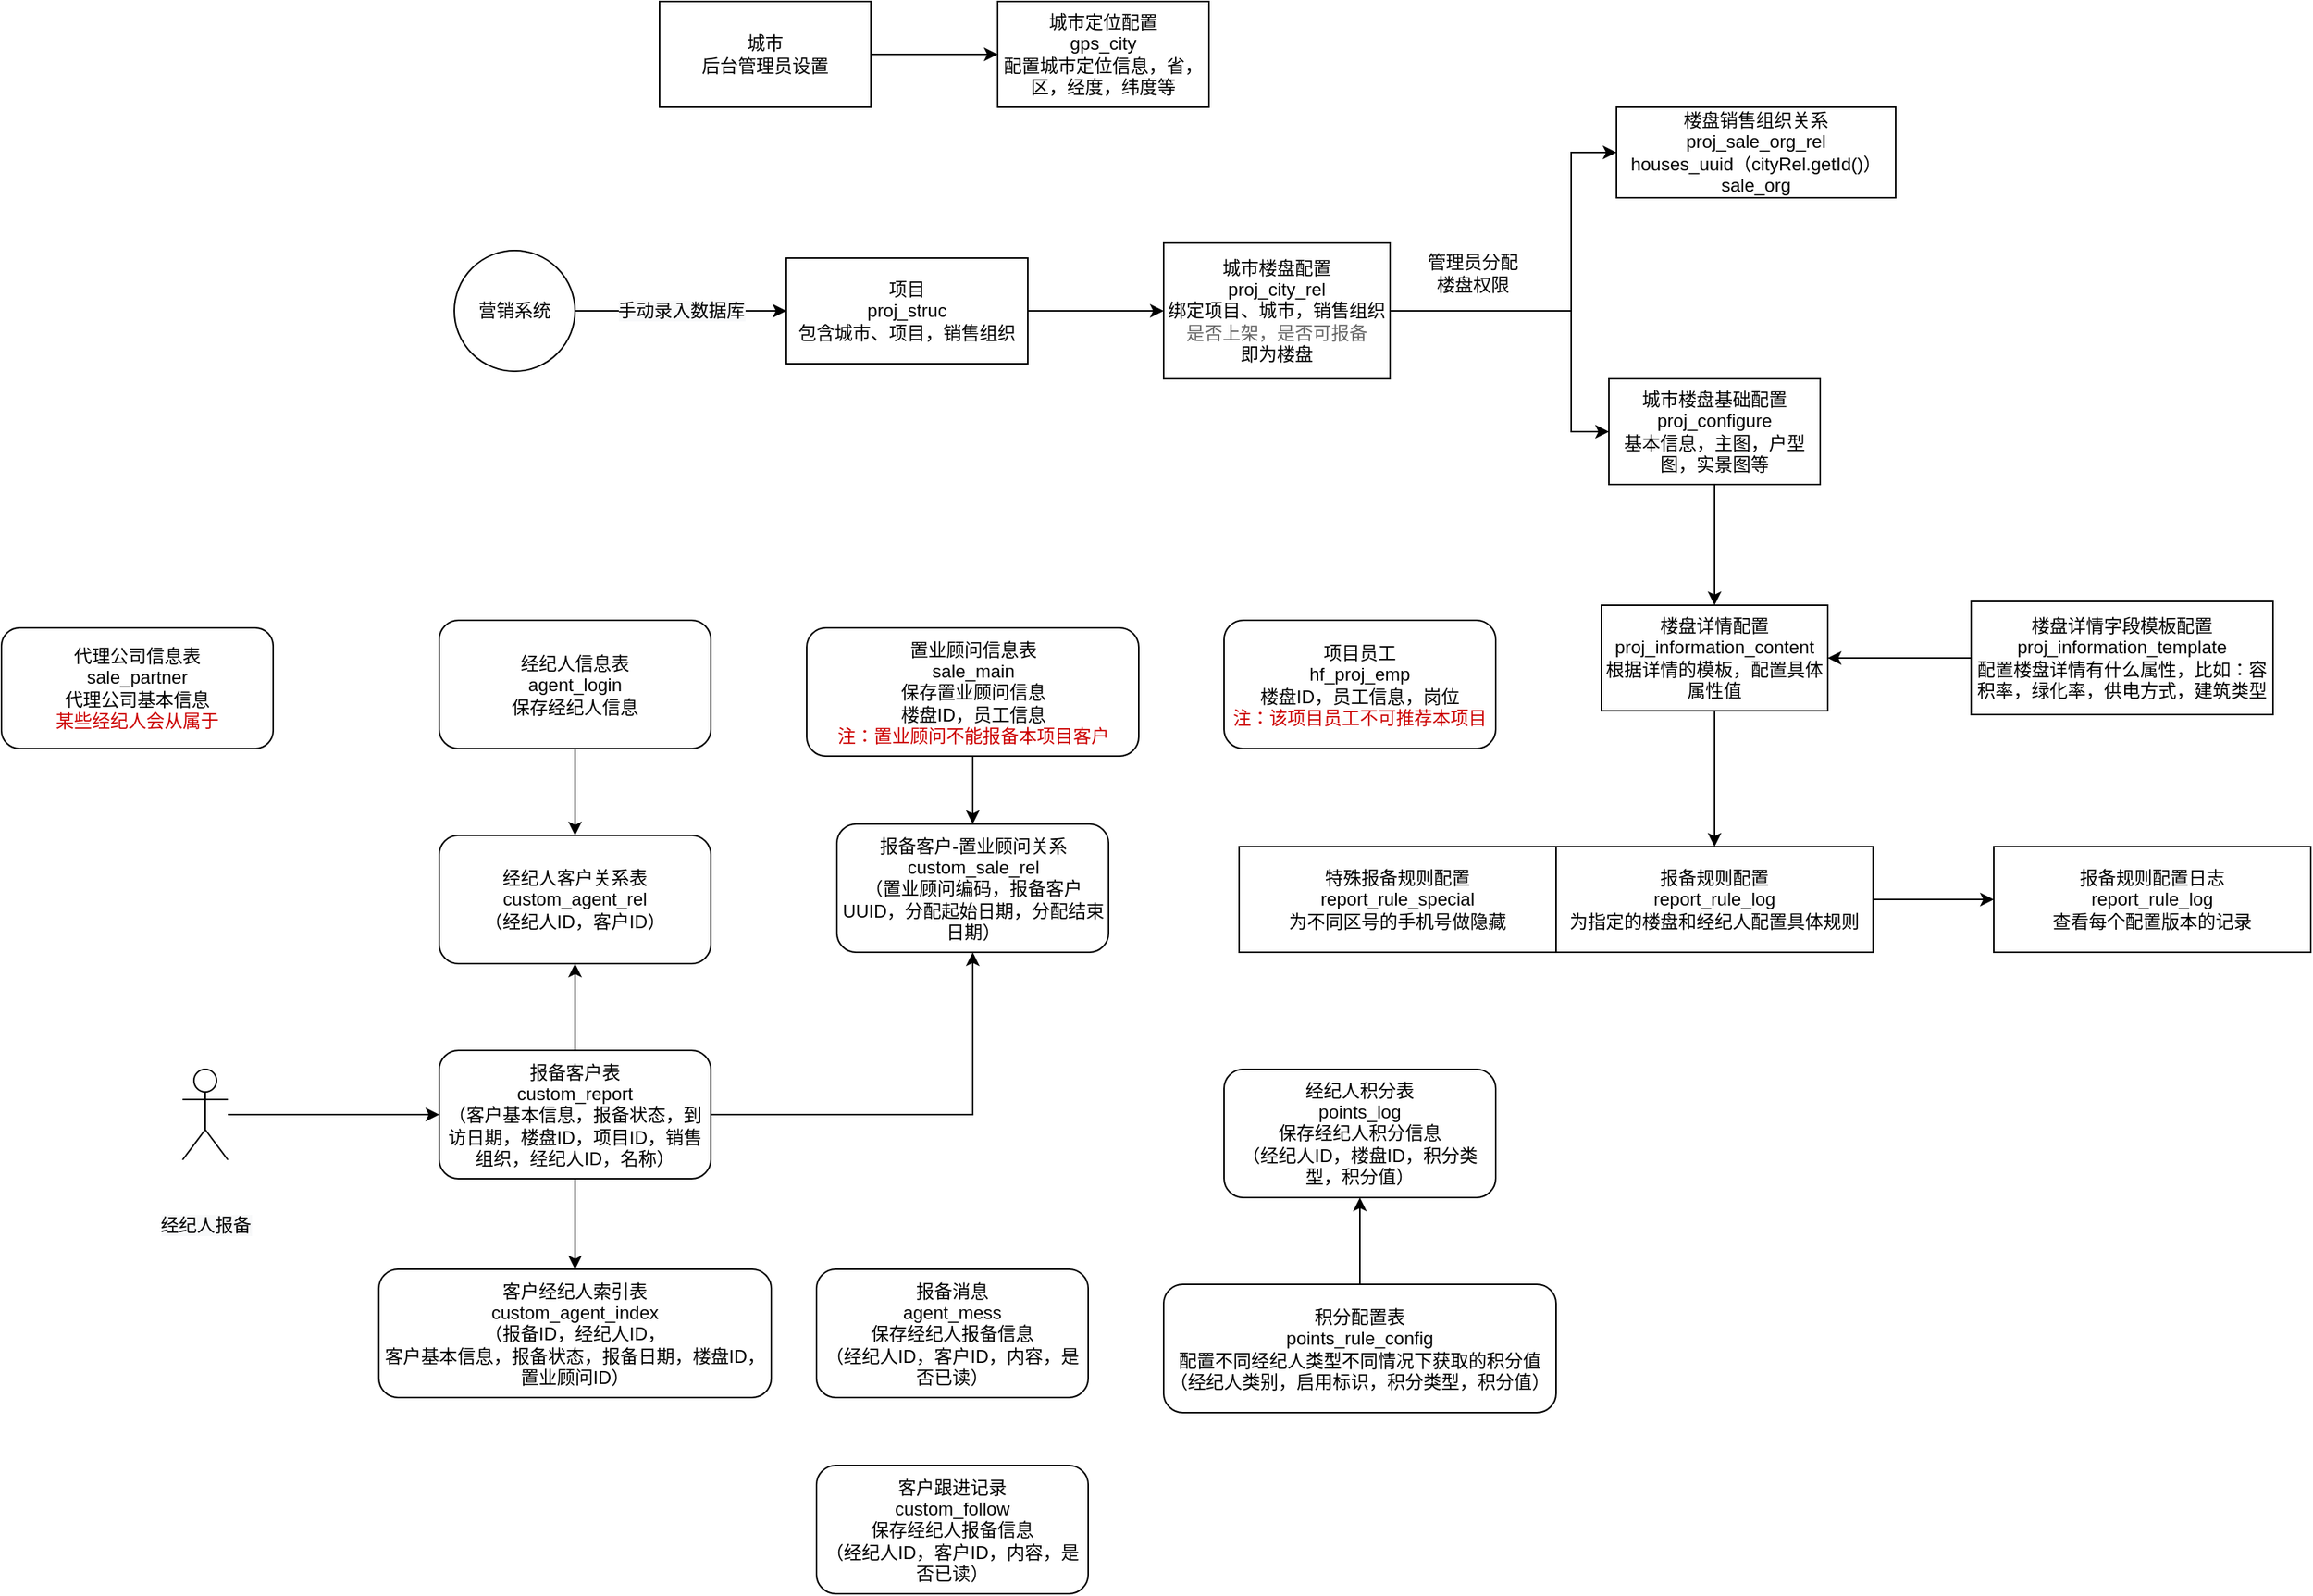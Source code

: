 <mxfile version="14.6.11" type="github" pages="3">
  <diagram id="xIlVCZdDOlZY9Qjr4O-O" name="基础表">
    <mxGraphModel dx="1609" dy="1606" grid="1" gridSize="10" guides="1" tooltips="1" connect="1" arrows="1" fold="1" page="1" pageScale="1" pageWidth="827" pageHeight="1169" math="0" shadow="0">
      <root>
        <mxCell id="0" />
        <mxCell id="1" parent="0" />
        <mxCell id="DC7e0HeSG_NtiGx8V0Lg-10" style="edgeStyle=orthogonalEdgeStyle;rounded=0;orthogonalLoop=1;jettySize=auto;html=1;entryX=0;entryY=0.5;entryDx=0;entryDy=0;" parent="1" source="DC7e0HeSG_NtiGx8V0Lg-1" target="DC7e0HeSG_NtiGx8V0Lg-7" edge="1">
          <mxGeometry relative="1" as="geometry" />
        </mxCell>
        <mxCell id="DC7e0HeSG_NtiGx8V0Lg-1" value="项目&lt;br&gt;proj_struc&lt;br&gt;包含城市、项目，销售组织" style="rounded=0;whiteSpace=wrap;html=1;" parent="1" vertex="1">
          <mxGeometry x="180" y="60" width="160" height="70" as="geometry" />
        </mxCell>
        <mxCell id="DC7e0HeSG_NtiGx8V0Lg-6" value="" style="edgeStyle=orthogonalEdgeStyle;rounded=0;orthogonalLoop=1;jettySize=auto;html=1;" parent="1" source="DC7e0HeSG_NtiGx8V0Lg-2" target="DC7e0HeSG_NtiGx8V0Lg-3" edge="1">
          <mxGeometry relative="1" as="geometry" />
        </mxCell>
        <mxCell id="DC7e0HeSG_NtiGx8V0Lg-2" value="城市&lt;br&gt;后台管理员设置" style="rounded=0;whiteSpace=wrap;html=1;" parent="1" vertex="1">
          <mxGeometry x="96" y="-110" width="140" height="70" as="geometry" />
        </mxCell>
        <mxCell id="DC7e0HeSG_NtiGx8V0Lg-3" value="城市定位配置&lt;br&gt;gps_city&lt;br&gt;配置城市定位信息，省，区，经度，纬度等" style="rounded=0;whiteSpace=wrap;html=1;" parent="1" vertex="1">
          <mxGeometry x="320" y="-110" width="140" height="70" as="geometry" />
        </mxCell>
        <mxCell id="DC7e0HeSG_NtiGx8V0Lg-12" value="" style="edgeStyle=orthogonalEdgeStyle;rounded=0;orthogonalLoop=1;jettySize=auto;html=1;" parent="1" source="DC7e0HeSG_NtiGx8V0Lg-7" target="DC7e0HeSG_NtiGx8V0Lg-11" edge="1">
          <mxGeometry relative="1" as="geometry">
            <Array as="points">
              <mxPoint x="700" y="95" />
              <mxPoint x="700" y="175" />
            </Array>
          </mxGeometry>
        </mxCell>
        <mxCell id="DC7e0HeSG_NtiGx8V0Lg-20" style="edgeStyle=orthogonalEdgeStyle;rounded=0;orthogonalLoop=1;jettySize=auto;html=1;entryX=0;entryY=0.5;entryDx=0;entryDy=0;" parent="1" source="DC7e0HeSG_NtiGx8V0Lg-7" target="DC7e0HeSG_NtiGx8V0Lg-19" edge="1">
          <mxGeometry relative="1" as="geometry">
            <Array as="points">
              <mxPoint x="700" y="95" />
              <mxPoint x="700" y="-10" />
            </Array>
          </mxGeometry>
        </mxCell>
        <mxCell id="DC7e0HeSG_NtiGx8V0Lg-7" value="城市楼盘配置&lt;br&gt;proj_city_rel&lt;br&gt;绑定项目、城市，销售组织&lt;br&gt;&lt;span style=&quot;color: rgb(102 , 102 , 102) ; font-family: &amp;#34;microsoft yahei&amp;#34; ; text-align: left ; background-color: rgb(255 , 255 , 255)&quot;&gt;是否上架，是否可报备&lt;/span&gt;&lt;br style=&quot;color: rgb(102 , 102 , 102) ; font-family: &amp;#34;microsoft yahei&amp;#34; ; text-align: left&quot;&gt;即为楼盘" style="rounded=0;whiteSpace=wrap;html=1;" parent="1" vertex="1">
          <mxGeometry x="430" y="50" width="150" height="90" as="geometry" />
        </mxCell>
        <mxCell id="DC7e0HeSG_NtiGx8V0Lg-9" value="&lt;span style=&quot;font-size: 12px ; background-color: rgb(248 , 249 , 250)&quot;&gt;手动录入数据库&lt;/span&gt;" style="edgeStyle=orthogonalEdgeStyle;rounded=0;orthogonalLoop=1;jettySize=auto;html=1;" parent="1" source="DC7e0HeSG_NtiGx8V0Lg-8" target="DC7e0HeSG_NtiGx8V0Lg-1" edge="1">
          <mxGeometry relative="1" as="geometry" />
        </mxCell>
        <mxCell id="DC7e0HeSG_NtiGx8V0Lg-8" value="营销系统" style="ellipse;whiteSpace=wrap;html=1;aspect=fixed;" parent="1" vertex="1">
          <mxGeometry x="-40" y="55" width="80" height="80" as="geometry" />
        </mxCell>
        <mxCell id="DC7e0HeSG_NtiGx8V0Lg-14" value="" style="edgeStyle=orthogonalEdgeStyle;rounded=0;orthogonalLoop=1;jettySize=auto;html=1;" parent="1" source="DC7e0HeSG_NtiGx8V0Lg-11" target="DC7e0HeSG_NtiGx8V0Lg-13" edge="1">
          <mxGeometry relative="1" as="geometry" />
        </mxCell>
        <mxCell id="DC7e0HeSG_NtiGx8V0Lg-11" value="城市楼盘基础配置&lt;br&gt;proj_configure&lt;br&gt;基本信息，主图，户型图，实景图等" style="rounded=0;whiteSpace=wrap;html=1;" parent="1" vertex="1">
          <mxGeometry x="725" y="140" width="140" height="70" as="geometry" />
        </mxCell>
        <mxCell id="DC7e0HeSG_NtiGx8V0Lg-22" value="" style="edgeStyle=orthogonalEdgeStyle;rounded=0;orthogonalLoop=1;jettySize=auto;html=1;" parent="1" source="DC7e0HeSG_NtiGx8V0Lg-13" target="DC7e0HeSG_NtiGx8V0Lg-21" edge="1">
          <mxGeometry relative="1" as="geometry" />
        </mxCell>
        <mxCell id="DC7e0HeSG_NtiGx8V0Lg-13" value="楼盘详情配置&lt;br&gt;proj_information_content&lt;br&gt;根据详情的模板，配置具体属性值" style="rounded=0;whiteSpace=wrap;html=1;" parent="1" vertex="1">
          <mxGeometry x="720" y="290" width="150" height="70" as="geometry" />
        </mxCell>
        <mxCell id="DC7e0HeSG_NtiGx8V0Lg-18" value="" style="edgeStyle=orthogonalEdgeStyle;rounded=0;orthogonalLoop=1;jettySize=auto;html=1;" parent="1" source="DC7e0HeSG_NtiGx8V0Lg-15" target="DC7e0HeSG_NtiGx8V0Lg-13" edge="1">
          <mxGeometry relative="1" as="geometry" />
        </mxCell>
        <mxCell id="DC7e0HeSG_NtiGx8V0Lg-15" value="楼盘详情字段模板配置&lt;br&gt;proj_information_template&lt;br&gt;配置楼盘详情有什么属性，比如：容积率，绿化率，供电方式，建筑类型" style="whiteSpace=wrap;html=1;rounded=0;" parent="1" vertex="1">
          <mxGeometry x="965" y="287.5" width="200" height="75" as="geometry" />
        </mxCell>
        <mxCell id="DC7e0HeSG_NtiGx8V0Lg-19" value="楼盘销售组织关系&lt;br&gt;proj_sale_org_rel&lt;br&gt;houses_uuid（cityRel.getId()）&lt;br&gt;sale_org" style="rounded=0;whiteSpace=wrap;html=1;" parent="1" vertex="1">
          <mxGeometry x="730" y="-40" width="185" height="60" as="geometry" />
        </mxCell>
        <mxCell id="DC7e0HeSG_NtiGx8V0Lg-24" value="" style="edgeStyle=orthogonalEdgeStyle;rounded=0;orthogonalLoop=1;jettySize=auto;html=1;" parent="1" source="DC7e0HeSG_NtiGx8V0Lg-21" target="DC7e0HeSG_NtiGx8V0Lg-23" edge="1">
          <mxGeometry relative="1" as="geometry" />
        </mxCell>
        <mxCell id="DC7e0HeSG_NtiGx8V0Lg-21" value="报备规则配置&lt;br&gt;report_rule_log&lt;br&gt;为指定的楼盘和经纪人配置具体规则" style="rounded=0;whiteSpace=wrap;html=1;" parent="1" vertex="1">
          <mxGeometry x="690" y="450" width="210" height="70" as="geometry" />
        </mxCell>
        <mxCell id="DC7e0HeSG_NtiGx8V0Lg-23" value="报备规则配置日志&lt;br&gt;report_rule_log&lt;br&gt;查看每个配置版本的记录" style="rounded=0;whiteSpace=wrap;html=1;" parent="1" vertex="1">
          <mxGeometry x="980" y="450" width="210" height="70" as="geometry" />
        </mxCell>
        <mxCell id="DC7e0HeSG_NtiGx8V0Lg-25" value="特殊报备规则配置&lt;br&gt;report_rule_special&lt;br&gt;为不同区号的手机号做隐藏" style="rounded=0;whiteSpace=wrap;html=1;" parent="1" vertex="1">
          <mxGeometry x="480" y="450" width="210" height="70" as="geometry" />
        </mxCell>
        <mxCell id="zMM6IemWBoXINyx8_3QI-1" value="管理员分配楼盘权限" style="text;html=1;strokeColor=none;fillColor=none;align=center;verticalAlign=middle;whiteSpace=wrap;rounded=0;" parent="1" vertex="1">
          <mxGeometry x="600" y="60" width="70" height="20" as="geometry" />
        </mxCell>
        <mxCell id="zMM6IemWBoXINyx8_3QI-2" value="项目员工&lt;br&gt;hf_proj_emp&lt;br&gt;楼盘ID，员工信息，岗位&lt;br&gt;&lt;font color=&quot;#cc0000&quot;&gt;注：该项目员工不可推荐本项目&lt;/font&gt;" style="rounded=1;whiteSpace=wrap;html=1;" parent="1" vertex="1">
          <mxGeometry x="470" y="300" width="180" height="85" as="geometry" />
        </mxCell>
        <mxCell id="zMM6IemWBoXINyx8_3QI-12" value="" style="edgeStyle=orthogonalEdgeStyle;rounded=0;orthogonalLoop=1;jettySize=auto;html=1;" parent="1" source="zMM6IemWBoXINyx8_3QI-3" target="zMM6IemWBoXINyx8_3QI-8" edge="1">
          <mxGeometry relative="1" as="geometry" />
        </mxCell>
        <mxCell id="zMM6IemWBoXINyx8_3QI-3" value="经纪人信息表&lt;br&gt;agent_login&lt;br&gt;保存经纪人信息" style="rounded=1;whiteSpace=wrap;html=1;" parent="1" vertex="1">
          <mxGeometry x="-50" y="300" width="180" height="85" as="geometry" />
        </mxCell>
        <mxCell id="zKEzlOZNm5KmkRPCfUf5-8" value="" style="edgeStyle=orthogonalEdgeStyle;rounded=0;orthogonalLoop=1;jettySize=auto;html=1;" parent="1" source="zMM6IemWBoXINyx8_3QI-4" target="zKEzlOZNm5KmkRPCfUf5-6" edge="1">
          <mxGeometry relative="1" as="geometry" />
        </mxCell>
        <mxCell id="zMM6IemWBoXINyx8_3QI-4" value="置业顾问信息表&lt;br&gt;sale_main&lt;br&gt;保存置业顾问信息&lt;br&gt;楼盘ID，员工信息&lt;br&gt;&lt;font color=&quot;#cc0000&quot;&gt;注：置业顾问不能报备本项目客户&lt;/font&gt;" style="rounded=1;whiteSpace=wrap;html=1;" parent="1" vertex="1">
          <mxGeometry x="193.5" y="305" width="220" height="85" as="geometry" />
        </mxCell>
        <mxCell id="zMM6IemWBoXINyx8_3QI-5" value="经纪人积分表&lt;br&gt;points_log&lt;br&gt;保存经纪人积分信息&lt;br&gt;（经纪人ID，楼盘ID，积分类型，积分值）" style="rounded=1;whiteSpace=wrap;html=1;" parent="1" vertex="1">
          <mxGeometry x="470" y="597.5" width="180" height="85" as="geometry" />
        </mxCell>
        <mxCell id="zMM6IemWBoXINyx8_3QI-7" value="" style="edgeStyle=orthogonalEdgeStyle;rounded=0;orthogonalLoop=1;jettySize=auto;html=1;" parent="1" source="zMM6IemWBoXINyx8_3QI-6" target="zMM6IemWBoXINyx8_3QI-5" edge="1">
          <mxGeometry relative="1" as="geometry" />
        </mxCell>
        <mxCell id="zMM6IemWBoXINyx8_3QI-6" value="积分配置表&lt;br&gt;points_rule_config&lt;br&gt;配置不同经纪人类型不同情况下获取的积分值&lt;br&gt;（经纪人类别，启用标识，积分类型，积分值）" style="rounded=1;whiteSpace=wrap;html=1;" parent="1" vertex="1">
          <mxGeometry x="430" y="740" width="260" height="85" as="geometry" />
        </mxCell>
        <mxCell id="zMM6IemWBoXINyx8_3QI-8" value="经纪人客户关系表&lt;br&gt;custom_agent_rel&lt;br&gt;（经纪人ID，客户ID）" style="rounded=1;whiteSpace=wrap;html=1;" parent="1" vertex="1">
          <mxGeometry x="-50" y="442.5" width="180" height="85" as="geometry" />
        </mxCell>
        <mxCell id="zMM6IemWBoXINyx8_3QI-13" value="" style="edgeStyle=orthogonalEdgeStyle;rounded=0;orthogonalLoop=1;jettySize=auto;html=1;" parent="1" source="zMM6IemWBoXINyx8_3QI-9" target="zMM6IemWBoXINyx8_3QI-8" edge="1">
          <mxGeometry relative="1" as="geometry" />
        </mxCell>
        <mxCell id="zKEzlOZNm5KmkRPCfUf5-5" value="" style="edgeStyle=orthogonalEdgeStyle;rounded=0;orthogonalLoop=1;jettySize=auto;html=1;" parent="1" source="zMM6IemWBoXINyx8_3QI-9" target="zKEzlOZNm5KmkRPCfUf5-4" edge="1">
          <mxGeometry relative="1" as="geometry" />
        </mxCell>
        <mxCell id="zKEzlOZNm5KmkRPCfUf5-7" style="edgeStyle=orthogonalEdgeStyle;rounded=0;orthogonalLoop=1;jettySize=auto;html=1;entryX=0.5;entryY=1;entryDx=0;entryDy=0;" parent="1" source="zMM6IemWBoXINyx8_3QI-9" target="zKEzlOZNm5KmkRPCfUf5-6" edge="1">
          <mxGeometry relative="1" as="geometry" />
        </mxCell>
        <mxCell id="zMM6IemWBoXINyx8_3QI-9" value="报备客户表&lt;br&gt;custom_report&lt;br&gt;（客户基本信息，报备状态，到访日期，楼盘ID，项目ID，销售组织，经纪人ID，名称）" style="rounded=1;whiteSpace=wrap;html=1;" parent="1" vertex="1">
          <mxGeometry x="-50" y="585" width="180" height="85" as="geometry" />
        </mxCell>
        <mxCell id="zMM6IemWBoXINyx8_3QI-15" value="代理公司信息表&lt;br&gt;sale_partner&lt;br&gt;代理公司基本信息&lt;br&gt;&lt;font color=&quot;#cc0000&quot;&gt;某些经纪人会从属于&lt;/font&gt;" style="rounded=1;whiteSpace=wrap;html=1;" parent="1" vertex="1">
          <mxGeometry x="-340" y="305" width="180" height="80" as="geometry" />
        </mxCell>
        <mxCell id="zKEzlOZNm5KmkRPCfUf5-3" style="edgeStyle=orthogonalEdgeStyle;rounded=0;orthogonalLoop=1;jettySize=auto;html=1;entryX=0;entryY=0.5;entryDx=0;entryDy=0;" parent="1" source="zKEzlOZNm5KmkRPCfUf5-2" target="zMM6IemWBoXINyx8_3QI-9" edge="1">
          <mxGeometry relative="1" as="geometry" />
        </mxCell>
        <mxCell id="zKEzlOZNm5KmkRPCfUf5-2" value="&#xa;&#xa;&lt;span style=&quot;color: rgb(0, 0, 0); font-family: helvetica; font-size: 12px; font-style: normal; font-weight: 400; letter-spacing: normal; text-align: center; text-indent: 0px; text-transform: none; word-spacing: 0px; background-color: rgb(248, 249, 250); display: inline; float: none;&quot;&gt;经纪人报备&lt;/span&gt;&#xa;&#xa;" style="shape=umlActor;verticalLabelPosition=bottom;verticalAlign=top;html=1;outlineConnect=0;" parent="1" vertex="1">
          <mxGeometry x="-220" y="597.5" width="30" height="60" as="geometry" />
        </mxCell>
        <mxCell id="zKEzlOZNm5KmkRPCfUf5-4" value="客户经纪人索引表&lt;br&gt;custom_agent_index&lt;br&gt;（报备ID，经纪人ID，&lt;br&gt;客户基本信息，报备状态，报备日期，楼盘ID，置业顾问ID）" style="rounded=1;whiteSpace=wrap;html=1;" parent="1" vertex="1">
          <mxGeometry x="-90" y="730" width="260" height="85" as="geometry" />
        </mxCell>
        <mxCell id="zKEzlOZNm5KmkRPCfUf5-6" value="报备客户-置业顾问关系custom_sale_rel&lt;br&gt;（置业顾问编码，报备客户UUID，分配起始日期，分配结束日期）" style="rounded=1;whiteSpace=wrap;html=1;" parent="1" vertex="1">
          <mxGeometry x="213.5" y="435" width="180" height="85" as="geometry" />
        </mxCell>
        <mxCell id="zKEzlOZNm5KmkRPCfUf5-9" value="报备消息&lt;br&gt;agent_mess&lt;br&gt;保存经纪人报备信息&lt;br&gt;（经纪人ID，客户ID，内容，是否已读）" style="rounded=1;whiteSpace=wrap;html=1;" parent="1" vertex="1">
          <mxGeometry x="200" y="730" width="180" height="85" as="geometry" />
        </mxCell>
        <mxCell id="zKEzlOZNm5KmkRPCfUf5-10" value="客户跟进记录&lt;br&gt;custom_follow&lt;br&gt;保存经纪人报备信息&lt;br&gt;（经纪人ID，客户ID，内容，是否已读）" style="rounded=1;whiteSpace=wrap;html=1;" parent="1" vertex="1">
          <mxGeometry x="200" y="860" width="180" height="85" as="geometry" />
        </mxCell>
      </root>
    </mxGraphModel>
  </diagram>
  <diagram id="Ph4oWkCc1so2p2m-8Aud" name="报备流程">
    <mxGraphModel dx="1609" dy="437" grid="1" gridSize="10" guides="1" tooltips="1" connect="1" arrows="1" fold="1" page="1" pageScale="1" pageWidth="827" pageHeight="1169" math="0" shadow="0">
      <root>
        <mxCell id="snALRQf0KPC2thOi0vR9-0" />
        <mxCell id="snALRQf0KPC2thOi0vR9-1" parent="snALRQf0KPC2thOi0vR9-0" />
        <mxCell id="88gzxgevhP1TGfXoF3ZP-3" value="校验成功" style="edgeStyle=orthogonalEdgeStyle;rounded=0;orthogonalLoop=1;jettySize=auto;html=1;" parent="snALRQf0KPC2thOi0vR9-1" source="-LBl5xqXctNl3dhZaHb8-0" target="88gzxgevhP1TGfXoF3ZP-2" edge="1">
          <mxGeometry relative="1" as="geometry" />
        </mxCell>
        <mxCell id="88gzxgevhP1TGfXoF3ZP-5" value="" style="edgeStyle=orthogonalEdgeStyle;rounded=0;orthogonalLoop=1;jettySize=auto;html=1;" parent="snALRQf0KPC2thOi0vR9-1" source="-LBl5xqXctNl3dhZaHb8-0" target="88gzxgevhP1TGfXoF3ZP-4" edge="1">
          <mxGeometry relative="1" as="geometry" />
        </mxCell>
        <mxCell id="88gzxgevhP1TGfXoF3ZP-6" value="校验失败" style="edgeLabel;html=1;align=center;verticalAlign=middle;resizable=0;points=[];" parent="88gzxgevhP1TGfXoF3ZP-5" vertex="1" connectable="0">
          <mxGeometry x="-0.252" y="-1" relative="1" as="geometry">
            <mxPoint as="offset" />
          </mxGeometry>
        </mxCell>
        <mxCell id="-LBl5xqXctNl3dhZaHb8-0" value="根据报备规则，对报备数据进行校验" style="rounded=1;whiteSpace=wrap;html=1;" parent="snALRQf0KPC2thOi0vR9-1" vertex="1">
          <mxGeometry x="310" y="150" width="120" height="60" as="geometry" />
        </mxCell>
        <mxCell id="88gzxgevhP1TGfXoF3ZP-1" value="" style="edgeStyle=orthogonalEdgeStyle;rounded=0;orthogonalLoop=1;jettySize=auto;html=1;" parent="snALRQf0KPC2thOi0vR9-1" source="88gzxgevhP1TGfXoF3ZP-0" target="-LBl5xqXctNl3dhZaHb8-0" edge="1">
          <mxGeometry relative="1" as="geometry" />
        </mxCell>
        <mxCell id="88gzxgevhP1TGfXoF3ZP-0" value="报备客户" style="shape=umlActor;verticalLabelPosition=bottom;verticalAlign=top;html=1;outlineConnect=0;" parent="snALRQf0KPC2thOi0vR9-1" vertex="1">
          <mxGeometry x="355" y="20" width="30" height="60" as="geometry" />
        </mxCell>
        <mxCell id="88gzxgevhP1TGfXoF3ZP-8" value="" style="edgeStyle=orthogonalEdgeStyle;rounded=0;orthogonalLoop=1;jettySize=auto;html=1;" parent="snALRQf0KPC2thOi0vR9-1" source="88gzxgevhP1TGfXoF3ZP-2" target="88gzxgevhP1TGfXoF3ZP-7" edge="1">
          <mxGeometry relative="1" as="geometry" />
        </mxCell>
        <mxCell id="88gzxgevhP1TGfXoF3ZP-2" value="调用报备保存流程" style="whiteSpace=wrap;html=1;rounded=1;" parent="snALRQf0KPC2thOi0vR9-1" vertex="1">
          <mxGeometry x="310" y="290" width="120" height="60" as="geometry" />
        </mxCell>
        <mxCell id="88gzxgevhP1TGfXoF3ZP-4" value="返回错误提示" style="whiteSpace=wrap;html=1;rounded=1;" parent="snALRQf0KPC2thOi0vR9-1" vertex="1">
          <mxGeometry x="660" y="150" width="120" height="60" as="geometry" />
        </mxCell>
        <mxCell id="88gzxgevhP1TGfXoF3ZP-10" value="有报备" style="edgeStyle=orthogonalEdgeStyle;rounded=0;orthogonalLoop=1;jettySize=auto;html=1;" parent="snALRQf0KPC2thOi0vR9-1" source="88gzxgevhP1TGfXoF3ZP-7" target="88gzxgevhP1TGfXoF3ZP-9" edge="1">
          <mxGeometry relative="1" as="geometry" />
        </mxCell>
        <mxCell id="88gzxgevhP1TGfXoF3ZP-21" style="edgeStyle=orthogonalEdgeStyle;rounded=0;orthogonalLoop=1;jettySize=auto;html=1;" parent="snALRQf0KPC2thOi0vR9-1" source="88gzxgevhP1TGfXoF3ZP-7" target="88gzxgevhP1TGfXoF3ZP-20" edge="1">
          <mxGeometry relative="1" as="geometry" />
        </mxCell>
        <mxCell id="88gzxgevhP1TGfXoF3ZP-22" value="无报备" style="edgeLabel;html=1;align=center;verticalAlign=middle;resizable=0;points=[];" parent="88gzxgevhP1TGfXoF3ZP-21" vertex="1" connectable="0">
          <mxGeometry x="-0.333" y="2" relative="1" as="geometry">
            <mxPoint as="offset" />
          </mxGeometry>
        </mxCell>
        <mxCell id="88gzxgevhP1TGfXoF3ZP-7" value="&lt;div class=&quot;lake-content&quot;&gt;&lt;span class=&quot;ne-text&quot; style=&quot;color: #808080&quot;&gt;楼盘ID+客户手机查看是否已经有报备&lt;/span&gt;&lt;/div&gt;" style="whiteSpace=wrap;html=1;rounded=1;" parent="snALRQf0KPC2thOi0vR9-1" vertex="1">
          <mxGeometry x="310" y="390" width="120" height="60" as="geometry" />
        </mxCell>
        <mxCell id="88gzxgevhP1TGfXoF3ZP-12" value="是机构" style="edgeStyle=orthogonalEdgeStyle;rounded=0;orthogonalLoop=1;jettySize=auto;html=1;" parent="snALRQf0KPC2thOi0vR9-1" source="88gzxgevhP1TGfXoF3ZP-9" target="88gzxgevhP1TGfXoF3ZP-11" edge="1">
          <mxGeometry relative="1" as="geometry" />
        </mxCell>
        <mxCell id="88gzxgevhP1TGfXoF3ZP-18" style="edgeStyle=orthogonalEdgeStyle;rounded=0;orthogonalLoop=1;jettySize=auto;html=1;entryX=0;entryY=0.5;entryDx=0;entryDy=0;" parent="snALRQf0KPC2thOi0vR9-1" source="88gzxgevhP1TGfXoF3ZP-9" target="88gzxgevhP1TGfXoF3ZP-17" edge="1">
          <mxGeometry relative="1" as="geometry">
            <Array as="points">
              <mxPoint x="580" y="585" />
            </Array>
          </mxGeometry>
        </mxCell>
        <mxCell id="88gzxgevhP1TGfXoF3ZP-19" value="不是机构" style="edgeLabel;html=1;align=center;verticalAlign=middle;resizable=0;points=[];" parent="88gzxgevhP1TGfXoF3ZP-18" vertex="1" connectable="0">
          <mxGeometry x="-0.154" y="-5" relative="1" as="geometry">
            <mxPoint as="offset" />
          </mxGeometry>
        </mxCell>
        <mxCell id="88gzxgevhP1TGfXoF3ZP-9" value="&lt;div class=&quot;lake-content&quot;&gt;&lt;span class=&quot;ne-text&quot; style=&quot;color: #808080&quot;&gt;当前经纪人是否机构&lt;/span&gt;&lt;/div&gt;" style="whiteSpace=wrap;html=1;rounded=1;" parent="snALRQf0KPC2thOi0vR9-1" vertex="1">
          <mxGeometry x="520" y="390" width="120" height="60" as="geometry" />
        </mxCell>
        <mxCell id="88gzxgevhP1TGfXoF3ZP-14" value="有找到" style="edgeStyle=orthogonalEdgeStyle;rounded=0;orthogonalLoop=1;jettySize=auto;html=1;" parent="snALRQf0KPC2thOi0vR9-1" source="88gzxgevhP1TGfXoF3ZP-11" target="88gzxgevhP1TGfXoF3ZP-13" edge="1">
          <mxGeometry relative="1" as="geometry" />
        </mxCell>
        <mxCell id="88gzxgevhP1TGfXoF3ZP-11" value="&lt;div class=&quot;lake-content&quot;&gt;&lt;span class=&quot;ne-text&quot; style=&quot;color: #808080&quot;&gt;根据报备ID找到旧的经纪人&lt;/span&gt;&lt;/div&gt;" style="whiteSpace=wrap;html=1;rounded=1;" parent="snALRQf0KPC2thOi0vR9-1" vertex="1">
          <mxGeometry x="720" y="390" width="120" height="60" as="geometry" />
        </mxCell>
        <mxCell id="88gzxgevhP1TGfXoF3ZP-16" value="&amp;nbsp;不是机构" style="edgeStyle=orthogonalEdgeStyle;rounded=0;orthogonalLoop=1;jettySize=auto;html=1;exitX=0.5;exitY=1;exitDx=0;exitDy=0;exitPerimeter=0;entryX=0.5;entryY=0;entryDx=0;entryDy=0;" parent="snALRQf0KPC2thOi0vR9-1" source="88gzxgevhP1TGfXoF3ZP-13" target="88gzxgevhP1TGfXoF3ZP-17" edge="1">
          <mxGeometry relative="1" as="geometry">
            <mxPoint x="1039" y="420" as="sourcePoint" />
            <mxPoint x="1065" y="660" as="targetPoint" />
          </mxGeometry>
        </mxCell>
        <mxCell id="88gzxgevhP1TGfXoF3ZP-13" value="&lt;div class=&quot;lake-content&quot;&gt;&lt;span class=&quot;ne-text&quot; style=&quot;color: #808080&quot;&gt;旧的经纪人是否机构&lt;/span&gt;&lt;/div&gt;" style="whiteSpace=wrap;html=1;rounded=1;" parent="snALRQf0KPC2thOi0vR9-1" vertex="1">
          <mxGeometry x="920" y="390" width="120" height="60" as="geometry" />
        </mxCell>
        <mxCell id="88gzxgevhP1TGfXoF3ZP-23" style="edgeStyle=orthogonalEdgeStyle;rounded=0;orthogonalLoop=1;jettySize=auto;html=1;entryX=1;entryY=0.5;entryDx=0;entryDy=0;" parent="snALRQf0KPC2thOi0vR9-1" source="88gzxgevhP1TGfXoF3ZP-17" target="88gzxgevhP1TGfXoF3ZP-20" edge="1">
          <mxGeometry relative="1" as="geometry">
            <Array as="points">
              <mxPoint x="980" y="740" />
            </Array>
          </mxGeometry>
        </mxCell>
        <mxCell id="88gzxgevhP1TGfXoF3ZP-17" value="customReport + customAgentRel 的ID设置成旧的记录ID，相当于更新" style="rounded=1;whiteSpace=wrap;html=1;" parent="snALRQf0KPC2thOi0vR9-1" vertex="1">
          <mxGeometry x="890" y="555" width="180" height="60" as="geometry" />
        </mxCell>
        <mxCell id="88gzxgevhP1TGfXoF3ZP-25" value="" style="edgeStyle=orthogonalEdgeStyle;rounded=0;orthogonalLoop=1;jettySize=auto;html=1;" parent="snALRQf0KPC2thOi0vR9-1" source="88gzxgevhP1TGfXoF3ZP-20" target="88gzxgevhP1TGfXoF3ZP-24" edge="1">
          <mxGeometry relative="1" as="geometry" />
        </mxCell>
        <mxCell id="88gzxgevhP1TGfXoF3ZP-20" value="设置报备基本信息（customReport）&lt;br&gt;并保存" style="rounded=1;whiteSpace=wrap;html=1;" parent="snALRQf0KPC2thOi0vR9-1" vertex="1">
          <mxGeometry x="280" y="710" width="180" height="60" as="geometry" />
        </mxCell>
        <mxCell id="88gzxgevhP1TGfXoF3ZP-27" value="" style="edgeStyle=orthogonalEdgeStyle;rounded=0;orthogonalLoop=1;jettySize=auto;html=1;" parent="snALRQf0KPC2thOi0vR9-1" source="88gzxgevhP1TGfXoF3ZP-24" target="88gzxgevhP1TGfXoF3ZP-26" edge="1">
          <mxGeometry relative="1" as="geometry" />
        </mxCell>
        <mxCell id="88gzxgevhP1TGfXoF3ZP-24" value="保存客户与经纪人关系customAgentRel&amp;nbsp;" style="whiteSpace=wrap;html=1;rounded=1;" parent="snALRQf0KPC2thOi0vR9-1" vertex="1">
          <mxGeometry x="310" y="830" width="120" height="60" as="geometry" />
        </mxCell>
        <mxCell id="88gzxgevhP1TGfXoF3ZP-29" value="&#xa;&#xa;&lt;span style=&quot;color: rgb(0, 0, 0); font-family: helvetica; font-size: 12px; font-style: normal; font-weight: 400; letter-spacing: normal; text-align: center; text-indent: 0px; text-transform: none; word-spacing: 0px; background-color: rgb(248, 249, 250); display: inline; float: none;&quot;&gt;分配置业顾问&lt;/span&gt;&#xa;&#xa;" style="edgeStyle=orthogonalEdgeStyle;rounded=0;orthogonalLoop=1;jettySize=auto;html=1;" parent="snALRQf0KPC2thOi0vR9-1" source="88gzxgevhP1TGfXoF3ZP-26" target="88gzxgevhP1TGfXoF3ZP-30" edge="1">
          <mxGeometry relative="1" as="geometry">
            <mxPoint x="370" y="1100.0" as="targetPoint" />
          </mxGeometry>
        </mxCell>
        <mxCell id="88gzxgevhP1TGfXoF3ZP-26" value="更新客户经纪人索引表&lt;span&gt;customAgentIndex&lt;/span&gt;" style="whiteSpace=wrap;html=1;rounded=1;" parent="snALRQf0KPC2thOi0vR9-1" vertex="1">
          <mxGeometry x="310" y="960" width="120" height="60" as="geometry" />
        </mxCell>
        <mxCell id="88gzxgevhP1TGfXoF3ZP-33" value="有设置" style="edgeStyle=orthogonalEdgeStyle;rounded=0;orthogonalLoop=1;jettySize=auto;html=1;" parent="snALRQf0KPC2thOi0vR9-1" source="88gzxgevhP1TGfXoF3ZP-30" target="88gzxgevhP1TGfXoF3ZP-32" edge="1">
          <mxGeometry relative="1" as="geometry" />
        </mxCell>
        <mxCell id="88gzxgevhP1TGfXoF3ZP-45" value="没设置" style="edgeStyle=orthogonalEdgeStyle;rounded=0;orthogonalLoop=1;jettySize=auto;html=1;" parent="snALRQf0KPC2thOi0vR9-1" source="88gzxgevhP1TGfXoF3ZP-30" target="88gzxgevhP1TGfXoF3ZP-44" edge="1">
          <mxGeometry relative="1" as="geometry" />
        </mxCell>
        <mxCell id="88gzxgevhP1TGfXoF3ZP-30" value="是否有设置120规则" style="whiteSpace=wrap;html=1;rounded=1;" parent="snALRQf0KPC2thOi0vR9-1" vertex="1">
          <mxGeometry x="310" y="1120" width="120" height="60" as="geometry" />
        </mxCell>
        <mxCell id="88gzxgevhP1TGfXoF3ZP-35" value="有" style="edgeStyle=orthogonalEdgeStyle;rounded=0;orthogonalLoop=1;jettySize=auto;html=1;" parent="snALRQf0KPC2thOi0vR9-1" source="88gzxgevhP1TGfXoF3ZP-32" target="88gzxgevhP1TGfXoF3ZP-34" edge="1">
          <mxGeometry relative="1" as="geometry" />
        </mxCell>
        <mxCell id="88gzxgevhP1TGfXoF3ZP-32" value="当前经纪人有否有发展经纪人" style="whiteSpace=wrap;html=1;rounded=1;" parent="snALRQf0KPC2thOi0vR9-1" vertex="1">
          <mxGeometry x="540" y="1120" width="120" height="60" as="geometry" />
        </mxCell>
        <mxCell id="88gzxgevhP1TGfXoF3ZP-37" value="能找到" style="edgeStyle=orthogonalEdgeStyle;rounded=0;orthogonalLoop=1;jettySize=auto;html=1;" parent="snALRQf0KPC2thOi0vR9-1" source="88gzxgevhP1TGfXoF3ZP-34" target="88gzxgevhP1TGfXoF3ZP-36" edge="1">
          <mxGeometry relative="1" as="geometry" />
        </mxCell>
        <mxCell id="88gzxgevhP1TGfXoF3ZP-34" value="找到该发展经纪人" style="whiteSpace=wrap;html=1;rounded=1;" parent="snALRQf0KPC2thOi0vR9-1" vertex="1">
          <mxGeometry x="740" y="1120" width="120" height="60" as="geometry" />
        </mxCell>
        <mxCell id="88gzxgevhP1TGfXoF3ZP-39" value="能找到" style="edgeStyle=orthogonalEdgeStyle;rounded=0;orthogonalLoop=1;jettySize=auto;html=1;" parent="snALRQf0KPC2thOi0vR9-1" source="88gzxgevhP1TGfXoF3ZP-36" target="88gzxgevhP1TGfXoF3ZP-38" edge="1">
          <mxGeometry relative="1" as="geometry" />
        </mxCell>
        <mxCell id="88gzxgevhP1TGfXoF3ZP-36" value="根据楼盘ID找到置业顾问列表，根据手机号码+未离职状态过滤出置业顾问" style="whiteSpace=wrap;html=1;rounded=1;" parent="snALRQf0KPC2thOi0vR9-1" vertex="1">
          <mxGeometry x="685" y="1230" width="230" height="60" as="geometry" />
        </mxCell>
        <mxCell id="88gzxgevhP1TGfXoF3ZP-41" value="" style="edgeStyle=orthogonalEdgeStyle;rounded=0;orthogonalLoop=1;jettySize=auto;html=1;" parent="snALRQf0KPC2thOi0vR9-1" source="88gzxgevhP1TGfXoF3ZP-38" target="88gzxgevhP1TGfXoF3ZP-40" edge="1">
          <mxGeometry relative="1" as="geometry" />
        </mxCell>
        <mxCell id="88gzxgevhP1TGfXoF3ZP-38" value="保存置业顾问关系&lt;span&gt;customSaleRel&lt;/span&gt;" style="whiteSpace=wrap;html=1;rounded=1;" parent="snALRQf0KPC2thOi0vR9-1" vertex="1">
          <mxGeometry x="740" y="1380" width="120" height="60" as="geometry" />
        </mxCell>
        <mxCell id="88gzxgevhP1TGfXoF3ZP-43" value="" style="edgeStyle=orthogonalEdgeStyle;rounded=0;orthogonalLoop=1;jettySize=auto;html=1;" parent="snALRQf0KPC2thOi0vR9-1" source="88gzxgevhP1TGfXoF3ZP-40" target="88gzxgevhP1TGfXoF3ZP-42" edge="1">
          <mxGeometry relative="1" as="geometry" />
        </mxCell>
        <mxCell id="88gzxgevhP1TGfXoF3ZP-40" value="保存消息&lt;br&gt;AgentMess" style="whiteSpace=wrap;html=1;rounded=1;" parent="snALRQf0KPC2thOi0vR9-1" vertex="1">
          <mxGeometry x="740" y="1520" width="120" height="60" as="geometry" />
        </mxCell>
        <mxCell id="88gzxgevhP1TGfXoF3ZP-53" value="" style="edgeStyle=orthogonalEdgeStyle;rounded=0;orthogonalLoop=1;jettySize=auto;html=1;" parent="snALRQf0KPC2thOi0vR9-1" source="88gzxgevhP1TGfXoF3ZP-42" target="88gzxgevhP1TGfXoF3ZP-52" edge="1">
          <mxGeometry relative="1" as="geometry" />
        </mxCell>
        <mxCell id="88gzxgevhP1TGfXoF3ZP-42" value="给置业顾问发送短信发送报备成功短信（非线上渠道）" style="whiteSpace=wrap;html=1;rounded=1;" parent="snALRQf0KPC2thOi0vR9-1" vertex="1">
          <mxGeometry x="740" y="1640" width="120" height="60" as="geometry" />
        </mxCell>
        <mxCell id="88gzxgevhP1TGfXoF3ZP-47" value="有设置" style="edgeStyle=orthogonalEdgeStyle;rounded=0;orthogonalLoop=1;jettySize=auto;html=1;" parent="snALRQf0KPC2thOi0vR9-1" source="88gzxgevhP1TGfXoF3ZP-44" target="88gzxgevhP1TGfXoF3ZP-46" edge="1">
          <mxGeometry relative="1" as="geometry" />
        </mxCell>
        <mxCell id="88gzxgevhP1TGfXoF3ZP-50" value="没设置" style="edgeStyle=orthogonalEdgeStyle;rounded=0;orthogonalLoop=1;jettySize=auto;html=1;" parent="snALRQf0KPC2thOi0vR9-1" source="88gzxgevhP1TGfXoF3ZP-44" target="88gzxgevhP1TGfXoF3ZP-49" edge="1">
          <mxGeometry relative="1" as="geometry" />
        </mxCell>
        <mxCell id="88gzxgevhP1TGfXoF3ZP-44" value="是否有设置90规则" style="whiteSpace=wrap;html=1;rounded=1;" parent="snALRQf0KPC2thOi0vR9-1" vertex="1">
          <mxGeometry x="310" y="1260" width="120" height="60" as="geometry" />
        </mxCell>
        <mxCell id="88gzxgevhP1TGfXoF3ZP-48" style="edgeStyle=orthogonalEdgeStyle;rounded=0;orthogonalLoop=1;jettySize=auto;html=1;entryX=0;entryY=0.5;entryDx=0;entryDy=0;" parent="snALRQf0KPC2thOi0vR9-1" source="88gzxgevhP1TGfXoF3ZP-46" target="88gzxgevhP1TGfXoF3ZP-38" edge="1">
          <mxGeometry relative="1" as="geometry" />
        </mxCell>
        <mxCell id="88gzxgevhP1TGfXoF3ZP-46" value="根据楼盘ID找到一个置业顾问" style="whiteSpace=wrap;html=1;rounded=1;" parent="snALRQf0KPC2thOi0vR9-1" vertex="1">
          <mxGeometry x="310" y="1380" width="120" height="60" as="geometry" />
        </mxCell>
        <mxCell id="88gzxgevhP1TGfXoF3ZP-51" style="edgeStyle=orthogonalEdgeStyle;rounded=0;orthogonalLoop=1;jettySize=auto;html=1;entryX=0;entryY=0.5;entryDx=0;entryDy=0;" parent="snALRQf0KPC2thOi0vR9-1" source="88gzxgevhP1TGfXoF3ZP-49" target="88gzxgevhP1TGfXoF3ZP-38" edge="1">
          <mxGeometry relative="1" as="geometry">
            <Array as="points">
              <mxPoint x="570" y="1410" />
            </Array>
          </mxGeometry>
        </mxCell>
        <mxCell id="88gzxgevhP1TGfXoF3ZP-49" value="&lt;div class=&quot;lake-content&quot;&gt;&lt;span class=&quot;ne-text&quot; style=&quot;color: #6a8759&quot;&gt;但设置接待置业顾问&lt;/span&gt;&lt;/div&gt;" style="whiteSpace=wrap;html=1;rounded=1;" parent="snALRQf0KPC2thOi0vR9-1" vertex="1">
          <mxGeometry x="520" y="1260" width="120" height="60" as="geometry" />
        </mxCell>
        <mxCell id="88gzxgevhP1TGfXoF3ZP-55" value="" style="edgeStyle=orthogonalEdgeStyle;rounded=0;orthogonalLoop=1;jettySize=auto;html=1;" parent="snALRQf0KPC2thOi0vR9-1" source="88gzxgevhP1TGfXoF3ZP-52" target="88gzxgevhP1TGfXoF3ZP-54" edge="1">
          <mxGeometry relative="1" as="geometry" />
        </mxCell>
        <mxCell id="88gzxgevhP1TGfXoF3ZP-52" value="保存客户跟进记录CustomFollow&lt;br&gt;（会&lt;span class=&quot;ne-text&quot;&gt;设置以前的记录&lt;/span&gt;&lt;span class=&quot;ne-text&quot; style=&quot;color: rgb(152 , 118 , 170)&quot;&gt;effFlag为X，即无效&lt;/span&gt;&lt;span&gt;）&lt;/span&gt;" style="whiteSpace=wrap;html=1;rounded=1;" parent="snALRQf0KPC2thOi0vR9-1" vertex="1">
          <mxGeometry x="740" y="1780" width="120" height="60" as="geometry" />
        </mxCell>
        <mxCell id="88gzxgevhP1TGfXoF3ZP-57" value="" style="edgeStyle=orthogonalEdgeStyle;rounded=0;orthogonalLoop=1;jettySize=auto;html=1;" parent="snALRQf0KPC2thOi0vR9-1" source="88gzxgevhP1TGfXoF3ZP-54" target="88gzxgevhP1TGfXoF3ZP-56" edge="1">
          <mxGeometry relative="1" as="geometry" />
        </mxCell>
        <mxCell id="88gzxgevhP1TGfXoF3ZP-54" value="保存报备客户成功的消息AgentMess" style="whiteSpace=wrap;html=1;rounded=1;" parent="snALRQf0KPC2thOi0vR9-1" vertex="1">
          <mxGeometry x="740" y="1920" width="120" height="60" as="geometry" />
        </mxCell>
        <mxCell id="88gzxgevhP1TGfXoF3ZP-56" value="报备成功，写入积分&lt;br&gt;&lt;div class=&quot;lake-content&quot;&gt;&lt;span class=&quot;ne-text&quot;&gt;PointsLog&lt;/span&gt;&lt;/div&gt;" style="whiteSpace=wrap;html=1;rounded=1;" parent="snALRQf0KPC2thOi0vR9-1" vertex="1">
          <mxGeometry x="740" y="2060" width="120" height="60" as="geometry" />
        </mxCell>
        <mxCell id="88gzxgevhP1TGfXoF3ZP-58" value="&lt;font style=&quot;font-size: 16px&quot;&gt;当置业顾问发展的经纪人报备置业顾问所在楼盘时分配给该置业顾问【120】&lt;br&gt;经纪人推荐后自动分配置业顾问【90】&lt;/font&gt;" style="text;html=1;strokeColor=none;fillColor=none;align=center;verticalAlign=middle;whiteSpace=wrap;rounded=0;" parent="snALRQf0KPC2thOi0vR9-1" vertex="1">
          <mxGeometry x="-40" y="1140" width="300" height="60" as="geometry" />
        </mxCell>
      </root>
    </mxGraphModel>
  </diagram>
  <diagram id="XBFiwzEad3ILR0j4a0U9" name="第 3 页">
    <mxGraphModel dx="1609" dy="437" grid="1" gridSize="10" guides="1" tooltips="1" connect="1" arrows="1" fold="1" page="1" pageScale="1" pageWidth="827" pageHeight="1169" math="0" shadow="0">
      <root>
        <mxCell id="a6vmL6NPpANkfZxdNvhj-0" />
        <mxCell id="a6vmL6NPpANkfZxdNvhj-1" parent="a6vmL6NPpANkfZxdNvhj-0" />
        <mxCell id="xbkf7FIORTob7Jgf-nxj-4" style="edgeStyle=orthogonalEdgeStyle;rounded=0;orthogonalLoop=1;jettySize=auto;html=1;entryX=0;entryY=0.5;entryDx=0;entryDy=0;" edge="1" parent="a6vmL6NPpANkfZxdNvhj-1" source="xbkf7FIORTob7Jgf-nxj-0" target="xbkf7FIORTob7Jgf-nxj-1">
          <mxGeometry relative="1" as="geometry" />
        </mxCell>
        <mxCell id="xbkf7FIORTob7Jgf-nxj-5" value="csu.yxuserid = yau.id" style="edgeLabel;html=1;align=center;verticalAlign=middle;resizable=0;points=[];" vertex="1" connectable="0" parent="xbkf7FIORTob7Jgf-nxj-4">
          <mxGeometry x="0.114" y="-1" relative="1" as="geometry">
            <mxPoint as="offset" />
          </mxGeometry>
        </mxCell>
        <mxCell id="csVdjd3QxmtqESrYy_Pv-6" value="csu.useropenid=u.openid" style="edgeStyle=orthogonalEdgeStyle;rounded=0;orthogonalLoop=1;jettySize=auto;html=1;" edge="1" parent="a6vmL6NPpANkfZxdNvhj-1" source="xbkf7FIORTob7Jgf-nxj-0" target="csVdjd3QxmtqESrYy_Pv-5">
          <mxGeometry relative="1" as="geometry" />
        </mxCell>
        <mxCell id="csVdjd3QxmtqESrYy_Pv-7" style="edgeStyle=orthogonalEdgeStyle;rounded=0;orthogonalLoop=1;jettySize=auto;html=1;entryX=0;entryY=0.5;entryDx=0;entryDy=0;exitX=0;exitY=0.5;exitDx=0;exitDy=0;" edge="1" parent="a6vmL6NPpANkfZxdNvhj-1" source="xbkf7FIORTob7Jgf-nxj-0" target="csVdjd3QxmtqESrYy_Pv-5">
          <mxGeometry relative="1" as="geometry">
            <mxPoint x="30" y="460" as="sourcePoint" />
            <Array as="points">
              <mxPoint x="30" y="513" />
              <mxPoint x="30" y="693" />
            </Array>
          </mxGeometry>
        </mxCell>
        <mxCell id="csVdjd3QxmtqESrYy_Pv-8" value="csu.saleropenid=u.openid" style="edgeLabel;html=1;align=center;verticalAlign=middle;resizable=0;points=[];" vertex="1" connectable="0" parent="csVdjd3QxmtqESrYy_Pv-7">
          <mxGeometry x="-0.092" relative="1" as="geometry">
            <mxPoint as="offset" />
          </mxGeometry>
        </mxCell>
        <mxCell id="E7OQPSqLF9QRcHEO5MaV-3" value="csu.firmId=sf.id" style="edgeStyle=orthogonalEdgeStyle;rounded=0;orthogonalLoop=1;jettySize=auto;html=1;" edge="1" parent="a6vmL6NPpANkfZxdNvhj-1" source="xbkf7FIORTob7Jgf-nxj-0" target="E7OQPSqLF9QRcHEO5MaV-2">
          <mxGeometry relative="1" as="geometry" />
        </mxCell>
        <mxCell id="4I-Y4CY4IoCCVbybdBC2-1" style="edgeStyle=orthogonalEdgeStyle;rounded=0;orthogonalLoop=1;jettySize=auto;html=1;exitX=1;exitY=0.25;exitDx=0;exitDy=0;entryX=0;entryY=0.5;entryDx=0;entryDy=0;" edge="1" parent="a6vmL6NPpANkfZxdNvhj-1" source="xbkf7FIORTob7Jgf-nxj-0" target="4I-Y4CY4IoCCVbybdBC2-0">
          <mxGeometry relative="1" as="geometry">
            <Array as="points">
              <mxPoint x="395" y="530" />
              <mxPoint x="438" y="530" />
              <mxPoint x="438" y="628" />
            </Array>
          </mxGeometry>
        </mxCell>
        <mxCell id="4I-Y4CY4IoCCVbybdBC2-2" value="csu.projectid=p.id" style="edgeLabel;html=1;align=center;verticalAlign=middle;resizable=0;points=[];" vertex="1" connectable="0" parent="4I-Y4CY4IoCCVbybdBC2-1">
          <mxGeometry x="0.139" y="1" relative="1" as="geometry">
            <mxPoint as="offset" />
          </mxGeometry>
        </mxCell>
        <mxCell id="4I-Y4CY4IoCCVbybdBC2-4" value="v.salerUserId=csu.id" style="edgeStyle=orthogonalEdgeStyle;rounded=0;orthogonalLoop=1;jettySize=auto;html=1;entryX=0.5;entryY=1;entryDx=0;entryDy=0;" edge="1" parent="a6vmL6NPpANkfZxdNvhj-1" source="xbkf7FIORTob7Jgf-nxj-0" target="4I-Y4CY4IoCCVbybdBC2-3">
          <mxGeometry relative="1" as="geometry">
            <Array as="points">
              <mxPoint x="-120" y="480" />
            </Array>
          </mxGeometry>
        </mxCell>
        <mxCell id="xbkf7FIORTob7Jgf-nxj-0" value="&lt;span style=&quot;font-size: 8pt&quot;&gt;置业顾问客户表&lt;br&gt;&lt;/span&gt;dh_crm_saleruser csu&lt;br&gt;保存置业顾问和客户的信息&lt;br&gt;（置业顾问&lt;span style=&quot;font-size: 11px ; background-color: rgb(255 , 255 , 255)&quot;&gt;saleropenid&lt;/span&gt;,&lt;br&gt;用户&lt;span style=&quot;font-size: 11px ; background-color: rgb(255 , 255 , 255)&quot;&gt;useropenid&lt;/span&gt;，营销用户&lt;span style=&quot;background-color: rgb(255 , 255 , 255)&quot;&gt;&lt;span style=&quot;font-size: 11px&quot;&gt;yxuserid，客户名称，手机，来源渠道，购房目的，成交状态&lt;/span&gt;&lt;span style=&quot;font-size: 11px&quot;&gt;awardtype，项目projectid，用户来源，关联的外部系统&lt;/span&gt;&lt;span style=&quot;font-size: 11px&quot;&gt;userid，关联中介公司firmId&lt;/span&gt;&lt;/span&gt;）" style="rounded=1;whiteSpace=wrap;html=1;" vertex="1" parent="a6vmL6NPpANkfZxdNvhj-1">
          <mxGeometry x="65" y="452.5" width="330" height="120" as="geometry" />
        </mxCell>
        <mxCell id="csVdjd3QxmtqESrYy_Pv-3" value="agent.hfAgentId=yau.hfAgentId" style="edgeStyle=orthogonalEdgeStyle;rounded=0;orthogonalLoop=1;jettySize=auto;html=1;entryX=0.5;entryY=1;entryDx=0;entryDy=0;" edge="1" parent="a6vmL6NPpANkfZxdNvhj-1" source="xbkf7FIORTob7Jgf-nxj-1" target="csVdjd3QxmtqESrYy_Pv-0">
          <mxGeometry relative="1" as="geometry" />
        </mxCell>
        <mxCell id="xbkf7FIORTob7Jgf-nxj-1" value="&lt;span style=&quot;font-size: 8pt&quot;&gt;全员营销用户表&lt;br&gt;&lt;/span&gt;&lt;span style=&quot;font-size: 8pt&quot;&gt;dh_yx_agentuser yau&lt;/span&gt;&lt;span style=&quot;font-size: 8pt&quot;&gt;&lt;br&gt;&lt;/span&gt;保存&lt;span style=&quot;font-size: 10.667px&quot;&gt;全员营销用户&lt;/span&gt;的信息&lt;br&gt;（华发中介的id，华发客户的id，&lt;br&gt;名称，手机）" style="rounded=1;whiteSpace=wrap;html=1;" vertex="1" parent="a6vmL6NPpANkfZxdNvhj-1">
          <mxGeometry x="605" y="470" width="180" height="85" as="geometry" />
        </mxCell>
        <mxCell id="csVdjd3QxmtqESrYy_Pv-4" value="agent.agencyid = agency.Id" style="edgeStyle=orthogonalEdgeStyle;rounded=0;orthogonalLoop=1;jettySize=auto;html=1;" edge="1" parent="a6vmL6NPpANkfZxdNvhj-1" source="csVdjd3QxmtqESrYy_Pv-0" target="csVdjd3QxmtqESrYy_Pv-1">
          <mxGeometry relative="1" as="geometry" />
        </mxCell>
        <mxCell id="csVdjd3QxmtqESrYy_Pv-0" value="&lt;span style=&quot;font-size: 8pt&quot;&gt;全员营销中介审核认证表&lt;br&gt;&lt;/span&gt;&lt;span style=&quot;font-size: 10.667px&quot;&gt;dh_yx_auth agent&lt;/span&gt;&lt;span style=&quot;font-size: 8pt&quot;&gt;&amp;nbsp;&lt;/span&gt;&lt;span style=&quot;font-size: 8pt&quot;&gt;&lt;br&gt;&lt;/span&gt;保存&lt;span style=&quot;font-size: 10.667px&quot;&gt;全员营销用户&lt;/span&gt;的信息&lt;br&gt;（华发中介的id，名称，手机，审核状态，推荐的项目id，认证类型，中介公司id）" style="rounded=1;whiteSpace=wrap;html=1;" vertex="1" parent="a6vmL6NPpANkfZxdNvhj-1">
          <mxGeometry x="580" y="260" width="230" height="85" as="geometry" />
        </mxCell>
        <mxCell id="csVdjd3QxmtqESrYy_Pv-1" value="&lt;span style=&quot;font-size: 10.667px&quot;&gt;中介公司&lt;/span&gt;&lt;br&gt;&lt;span style=&quot;font-size: 10.667px&quot;&gt;dh_yx_agency&amp;nbsp;agency&lt;/span&gt;&lt;span style=&quot;font-size: 8pt&quot;&gt;&lt;br&gt;&lt;/span&gt;保存&lt;span style=&quot;font-size: 10.667px&quot;&gt;全员营销用户&lt;/span&gt;的信息&lt;br&gt;（中介公司名，公开状态）" style="rounded=1;whiteSpace=wrap;html=1;" vertex="1" parent="a6vmL6NPpANkfZxdNvhj-1">
          <mxGeometry x="1000" y="260" width="230" height="85" as="geometry" />
        </mxCell>
        <mxCell id="csVdjd3QxmtqESrYy_Pv-5" value="&lt;span style=&quot;font-size: 10.667px&quot;&gt;用户表&lt;/span&gt;&lt;br&gt;&lt;span style=&quot;font-size: 10.667px&quot;&gt;g_user u&lt;/span&gt;&lt;span style=&quot;font-size: 8pt&quot;&gt;&lt;br&gt;&lt;/span&gt;保存&lt;span style=&quot;font-size: 10.667px&quot;&gt;全员营销用户&lt;/span&gt;的信息&lt;br&gt;（openid，mobile,name,会员卡号，关注状态state,积分，uuid,unionid,关联的如是openid,取关时间）" style="rounded=1;whiteSpace=wrap;html=1;" vertex="1" parent="a6vmL6NPpANkfZxdNvhj-1">
          <mxGeometry x="115" y="650" width="230" height="85" as="geometry" />
        </mxCell>
        <mxCell id="E7OQPSqLF9QRcHEO5MaV-1" value="&lt;h1&gt;&lt;b style=&quot;font-size: 12px&quot;&gt;用户来源&lt;/b&gt;&lt;span style=&quot;font-size: 12px ; font-weight: normal&quot;&gt;：1全员营销录入，2手工录入，3扫描二维码 4明源导入 5传播留电用户&lt;/span&gt;&lt;/h1&gt;&lt;h1&gt;&lt;b style=&quot;font-size: 12px&quot;&gt;成交状态&lt;/b&gt;&lt;span style=&quot;font-size: 12px ; font-weight: normal&quot;&gt;：-2退筹，-1新客户认定失败，1新客户认定，2到访，3办卡，4成交，5放款&lt;/span&gt;&lt;/h1&gt;&lt;b&gt;客户到访类型：&lt;/b&gt;1自主到访，2渠道到访&lt;div&gt;&lt;span style=&quot;font-weight: normal ; font-size: 12px&quot;&gt;&lt;br&gt;&lt;/span&gt;&lt;/div&gt;&lt;div&gt;&lt;b&gt;客户渠道：&lt;/b&gt;客户渠道 自然到访，电转访，老业主转介绍，中介&amp;lt;开发商&amp;gt;，中介&amp;lt;代理&amp;gt;，圈层&amp;lt;开发商&amp;gt;，圈层&amp;lt;代理&amp;gt;， Call客&amp;lt;开发商&amp;gt;，Call客&amp;lt;代理&amp;gt;，转介&amp;lt;开发商&amp;gt;，转介&amp;lt;代理&amp;gt;，网络渠道（ 安居客、百度、新浪、搜狐、腾讯、其他&amp;lt;请说明&amp;gt; ,新带新&lt;/div&gt;&lt;b&gt;&lt;/b&gt;" style="text;html=1;strokeColor=none;fillColor=none;align=left;verticalAlign=middle;whiteSpace=wrap;rounded=0;spacing=2;spacingBottom=0;spacingTop=0;" vertex="1" parent="a6vmL6NPpANkfZxdNvhj-1">
          <mxGeometry x="-460" y="50" width="970" height="180" as="geometry" />
        </mxCell>
        <mxCell id="E7OQPSqLF9QRcHEO5MaV-2" value="&lt;span style=&quot;font-size: 10.667px&quot;&gt;置业顾问代理公司&lt;/span&gt;&lt;br&gt;&lt;span style=&quot;font-size: 10.667px&quot;&gt;dh_crm_salerfirm&amp;nbsp;sf&lt;/span&gt;&lt;br&gt;&lt;br&gt;（代理公司名）" style="rounded=1;whiteSpace=wrap;html=1;" vertex="1" parent="a6vmL6NPpANkfZxdNvhj-1">
          <mxGeometry x="115" y="290" width="230" height="85" as="geometry" />
        </mxCell>
        <mxCell id="4I-Y4CY4IoCCVbybdBC2-0" value="&lt;span style=&quot;font-size: 10.667px&quot;&gt;楼盘项目表&lt;/span&gt;&lt;br&gt;&lt;span style=&quot;font-size: 10.667px&quot;&gt;dh_project&amp;nbsp;p&lt;/span&gt;&lt;br&gt;&lt;br&gt;（id,项目名，来源公司，城市，销售组织Idsale_org_id，公司组织orgId,华发项目hfProjectId，支付账号id）" style="rounded=1;whiteSpace=wrap;html=1;" vertex="1" parent="a6vmL6NPpANkfZxdNvhj-1">
          <mxGeometry x="597" y="585" width="230" height="85" as="geometry" />
        </mxCell>
        <mxCell id="4I-Y4CY4IoCCVbybdBC2-3" value="&lt;p class=&quot;MsoNormal&quot;&gt;&lt;span style=&quot;font-size: 8.0pt&quot;&gt;门岗闪录信息表&lt;/span&gt;&lt;/p&gt;&lt;span style=&quot;font-size: 10.667px&quot;&gt;dh_project_visitor v&lt;/span&gt;&lt;br&gt;（&lt;span style=&quot;font-size: 11px ; background-color: rgb(255 , 255 , 255)&quot;&gt;项目projectid&lt;/span&gt;，客户名称，性别，手机&lt;br&gt;登录pad的账户userKey,客户到访类型visitType&lt;br&gt;销售openid, 中介agencyId，&lt;span style=&quot;font-size: 10.667px&quot;&gt;置业顾问客户表salerUserId&lt;/span&gt;，关联dh_project_visit_log的logId，当天最后一次到访时间）" style="rounded=1;whiteSpace=wrap;html=1;" vertex="1" parent="a6vmL6NPpANkfZxdNvhj-1">
          <mxGeometry x="-305" y="276.25" width="370" height="112.5" as="geometry" />
        </mxCell>
        <mxCell id="4I-Y4CY4IoCCVbybdBC2-7" value="a.projectid=p.id" style="edgeStyle=orthogonalEdgeStyle;rounded=0;orthogonalLoop=1;jettySize=auto;html=1;entryX=1;entryY=0.5;entryDx=0;entryDy=0;" edge="1" parent="a6vmL6NPpANkfZxdNvhj-1" source="4I-Y4CY4IoCCVbybdBC2-5" target="4I-Y4CY4IoCCVbybdBC2-0">
          <mxGeometry relative="1" as="geometry" />
        </mxCell>
        <mxCell id="4I-Y4CY4IoCCVbybdBC2-5" value="&lt;span style=&quot;font-size: 8pt&quot;&gt;销售项目权限表&lt;br&gt;&lt;/span&gt;&lt;span style=&quot;font-size: 10.667px&quot;&gt;dh_project_saler_auth a&lt;/span&gt;&lt;br&gt;（saleropenid，projectid）" style="rounded=1;whiteSpace=wrap;html=1;" vertex="1" parent="a6vmL6NPpANkfZxdNvhj-1">
          <mxGeometry x="960" y="585" width="230" height="85" as="geometry" />
        </mxCell>
        <mxCell id="4I-Y4CY4IoCCVbybdBC2-8" value="&lt;span style=&quot;color: rgb(0 , 0 , 0) ; font-family: &amp;#34;helvetica&amp;#34; ; font-size: 11px ; font-style: normal ; font-weight: 400 ; letter-spacing: normal ; text-align: center ; text-indent: 0px ; text-transform: none ; word-spacing: 0px ; background-color: rgb(255 , 255 , 255) ; display: inline ; float: none&quot;&gt;a.projectid=p.id&lt;/span&gt;" style="edgeStyle=orthogonalEdgeStyle;rounded=0;orthogonalLoop=1;jettySize=auto;html=1;" edge="1" parent="a6vmL6NPpANkfZxdNvhj-1" source="4I-Y4CY4IoCCVbybdBC2-6" target="4I-Y4CY4IoCCVbybdBC2-0">
          <mxGeometry relative="1" as="geometry" />
        </mxCell>
        <mxCell id="4I-Y4CY4IoCCVbybdBC2-9" style="edgeStyle=orthogonalEdgeStyle;rounded=0;orthogonalLoop=1;jettySize=auto;html=1;entryX=0.5;entryY=1;entryDx=0;entryDy=0;" edge="1" parent="a6vmL6NPpANkfZxdNvhj-1" source="4I-Y4CY4IoCCVbybdBC2-6" target="csVdjd3QxmtqESrYy_Pv-5">
          <mxGeometry relative="1" as="geometry" />
        </mxCell>
        <mxCell id="4I-Y4CY4IoCCVbybdBC2-10" value="s.saleopenid=u.openid" style="edgeLabel;html=1;align=center;verticalAlign=middle;resizable=0;points=[];" vertex="1" connectable="0" parent="4I-Y4CY4IoCCVbybdBC2-9">
          <mxGeometry x="0.073" relative="1" as="geometry">
            <mxPoint as="offset" />
          </mxGeometry>
        </mxCell>
        <mxCell id="4I-Y4CY4IoCCVbybdBC2-6" value="&lt;span style=&quot;font-size: 10.667px&quot;&gt;置业顾问楼盘项目映射表&lt;br&gt;dh_project_saler s&lt;/span&gt;&lt;br&gt;（置业顾问saleropenid，projectid，置业顾问类型，营销系统账号userkey，离职状态及日期，）" style="rounded=1;whiteSpace=wrap;html=1;" vertex="1" parent="a6vmL6NPpANkfZxdNvhj-1">
          <mxGeometry x="597" y="750" width="230" height="85" as="geometry" />
        </mxCell>
      </root>
    </mxGraphModel>
  </diagram>
</mxfile>
